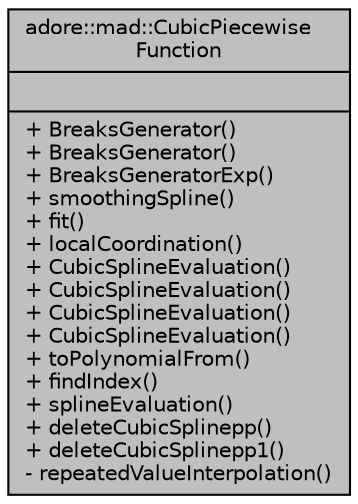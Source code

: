 digraph "adore::mad::CubicPiecewiseFunction"
{
 // LATEX_PDF_SIZE
  edge [fontname="Helvetica",fontsize="10",labelfontname="Helvetica",labelfontsize="10"];
  node [fontname="Helvetica",fontsize="10",shape=record];
  Node1 [label="{adore::mad::CubicPiecewise\lFunction\n||+ BreaksGenerator()\l+ BreaksGenerator()\l+ BreaksGeneratorExp()\l+ smoothingSpline()\l+ fit()\l+ localCoordination()\l+ CubicSplineEvaluation()\l+ CubicSplineEvaluation()\l+ CubicSplineEvaluation()\l+ CubicSplineEvaluation()\l+ toPolynomialFrom()\l+ findIndex()\l+ splineEvaluation()\l+ deleteCubicSplinepp()\l+ deleteCubicSplinepp1()\l- repeatedValueInterpolation()\l}",height=0.2,width=0.4,color="black", fillcolor="grey75", style="filled", fontcolor="black",tooltip=" "];
}
